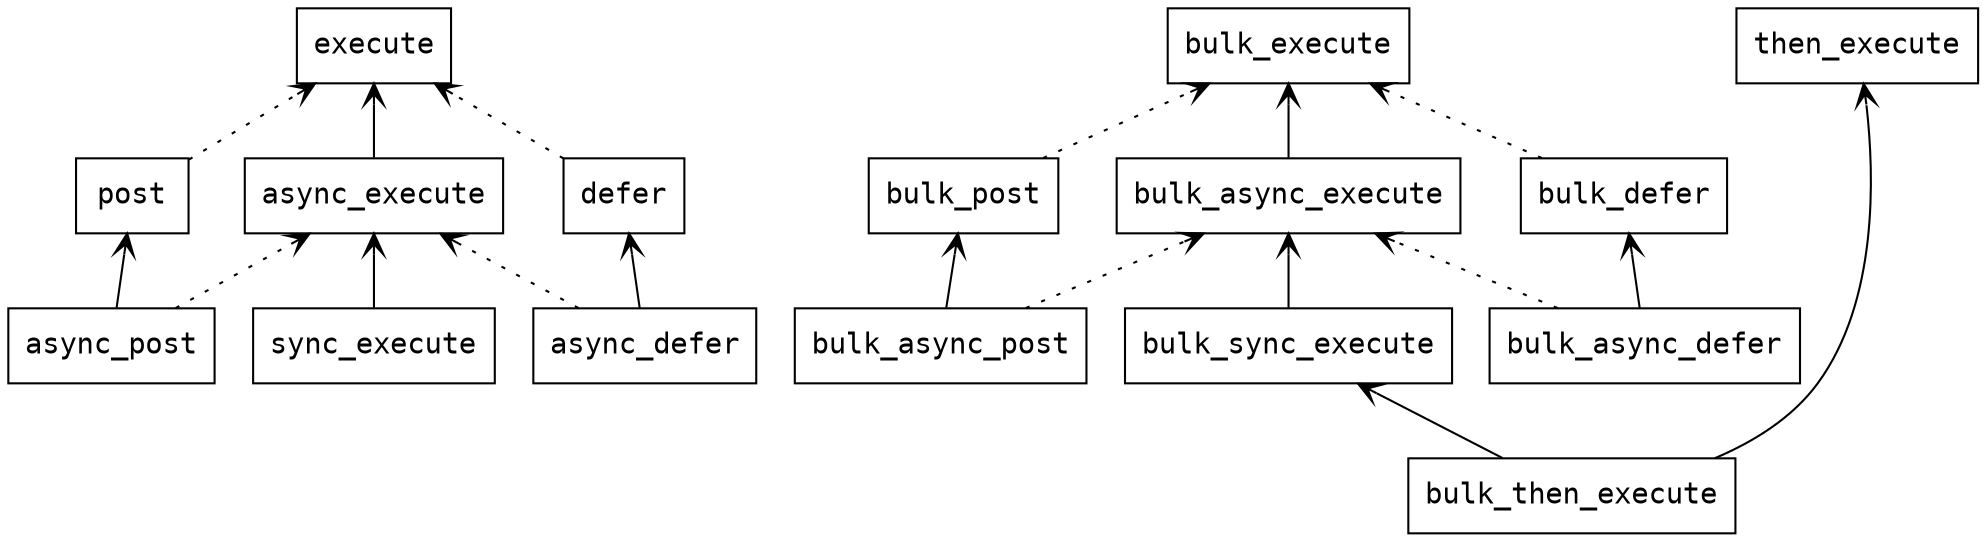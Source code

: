 digraph G {
  rankdir = "BT";

  node [
    shape = "box";
    fontname = "Consolas";
    labeljust = "l";
  ];


  subgraph T {
    rank = "same";
    execute [];
    bulk_execute [];
    then_execute [];
  }

  subgraph U {
    post [];
    defer [];
    sync_execute [];
    bulk_post [];
    bulk_defer [];
    async_execute [];
    bulk_async_execute [];
  }

  subgraph V {
    async_post [];
    async_defer [];
    bulk_sync_execute [];
    bulk_async_post [];
    bulk_async_defer [];
  }

  bulk_then_execute [];

  /* These adaptations are always possible */
  {
    edge [ arrowhead = "open", fontname = "Consolas" ];
    async_execute -> execute;
    sync_execute -> async_execute;
    async_post -> post;
    async_defer -> defer;
    bulk_async_execute -> bulk_execute;
    bulk_sync_execute -> bulk_async_execute;
    bulk_async_post -> bulk_post;
    bulk_async_defer -> bulk_defer;
    bulk_then_execute -> then_execute;
    bulk_then_execute -> bulk_sync_execute;
  }

  /* These adaptations are conditionally possible */
  {
    edge [ arrowhead = "open", style = "dotted", fontname = "Consolas" ];
    post -> execute;
    defer -> execute;
    async_post -> async_execute;
    async_defer -> async_execute;
    bulk_post -> bulk_execute;
    bulk_defer -> bulk_execute;
    bulk_async_post -> bulk_async_execute;
    bulk_async_defer -> bulk_async_execute;
  }
}
